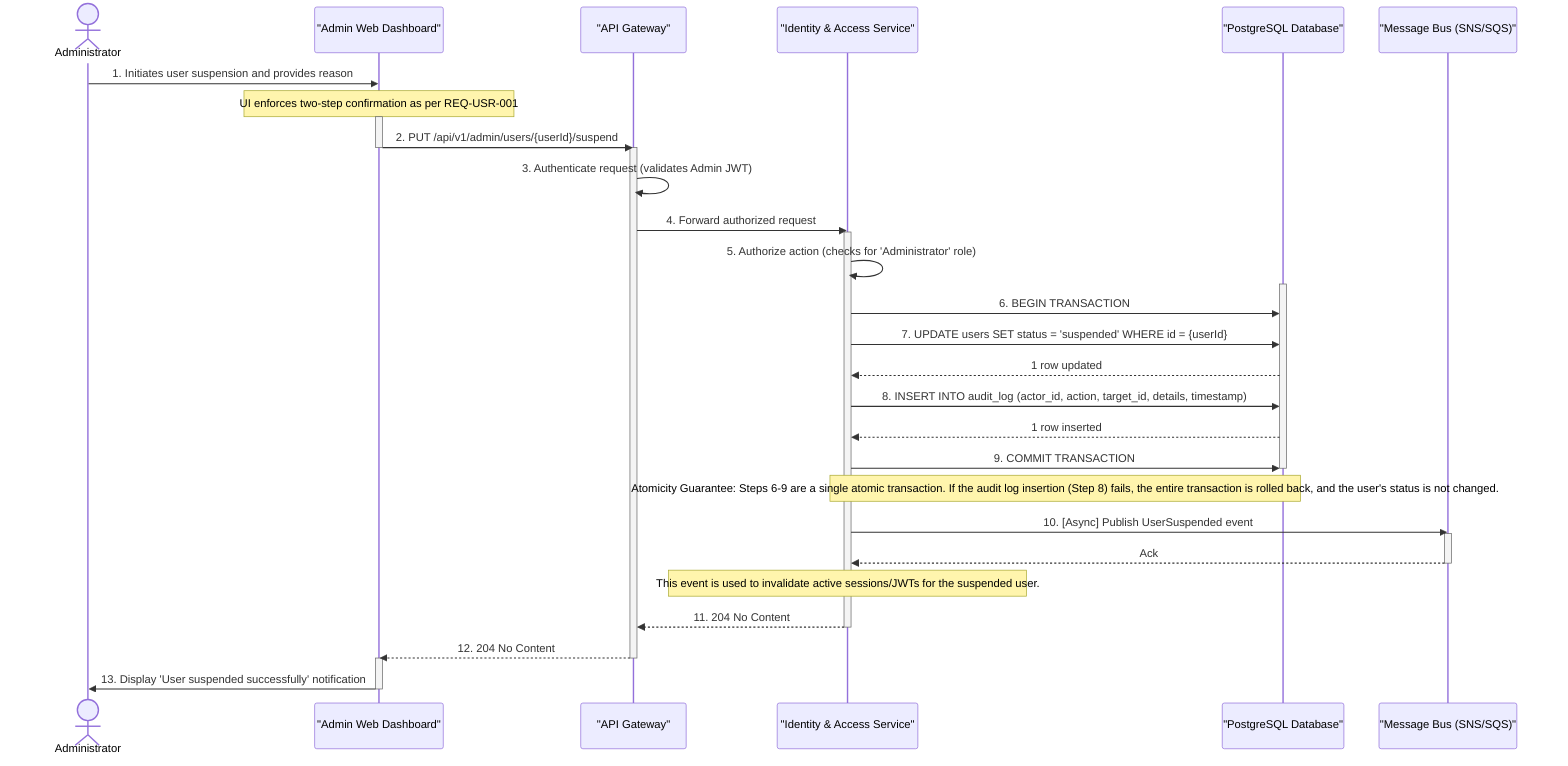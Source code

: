 sequenceDiagram
    actor Administrator
    participant AdminDashboard as "Admin Web Dashboard"
    participant APIGateway as "API Gateway"
    participant IdentityService as "Identity & Access Service"
    participant PrimaryDatabase as "PostgreSQL Database"
    participant MessageBus as "Message Bus (SNS/SQS)"

    Administrator->>AdminDashboard: 1. Initiates user suspension and provides reason
    note over AdminDashboard: UI enforces two-step confirmation as per REQ-USR-001

    activate AdminDashboard
    AdminDashboard->>APIGateway: 2. PUT /api/v1/admin/users/{userId}/suspend
    deactivate AdminDashboard
    
    activate APIGateway
    APIGateway->>APIGateway: 3. Authenticate request (validates Admin JWT)
    APIGateway->>IdentityService: 4. Forward authorized request
    
    activate IdentityService
    IdentityService->>IdentityService: 5. Authorize action (checks for 'Administrator' role)
    
    activate PrimaryDatabase
    IdentityService->>PrimaryDatabase: 6. BEGIN TRANSACTION
    IdentityService->>PrimaryDatabase: 7. UPDATE users SET status = 'suspended' WHERE id = {userId}
    PrimaryDatabase-->>IdentityService: 1 row updated
    
    IdentityService->>PrimaryDatabase: 8. INSERT INTO audit_log (actor_id, action, target_id, details, timestamp)
    PrimaryDatabase-->>IdentityService: 1 row inserted
    
    IdentityService->>PrimaryDatabase: 9. COMMIT TRANSACTION
    deactivate PrimaryDatabase

    note over IdentityService, PrimaryDatabase: Atomicity Guarantee: Steps 6-9 are a single atomic transaction. If the audit log insertion (Step 8) fails, the entire transaction is rolled back, and the user's status is not changed.

    IdentityService->>MessageBus: 10. [Async] Publish UserSuspended event
    activate MessageBus
    MessageBus-->>IdentityService: Ack
    deactivate MessageBus
    note over IdentityService: This event is used to invalidate active sessions/JWTs for the suspended user.

    IdentityService-->>APIGateway: 11. 204 No Content
    deactivate IdentityService
    
    APIGateway-->>AdminDashboard: 12. 204 No Content
    deactivate APIGateway

    activate AdminDashboard
    AdminDashboard->>Administrator: 13. Display 'User suspended successfully' notification
    deactivate AdminDashboard